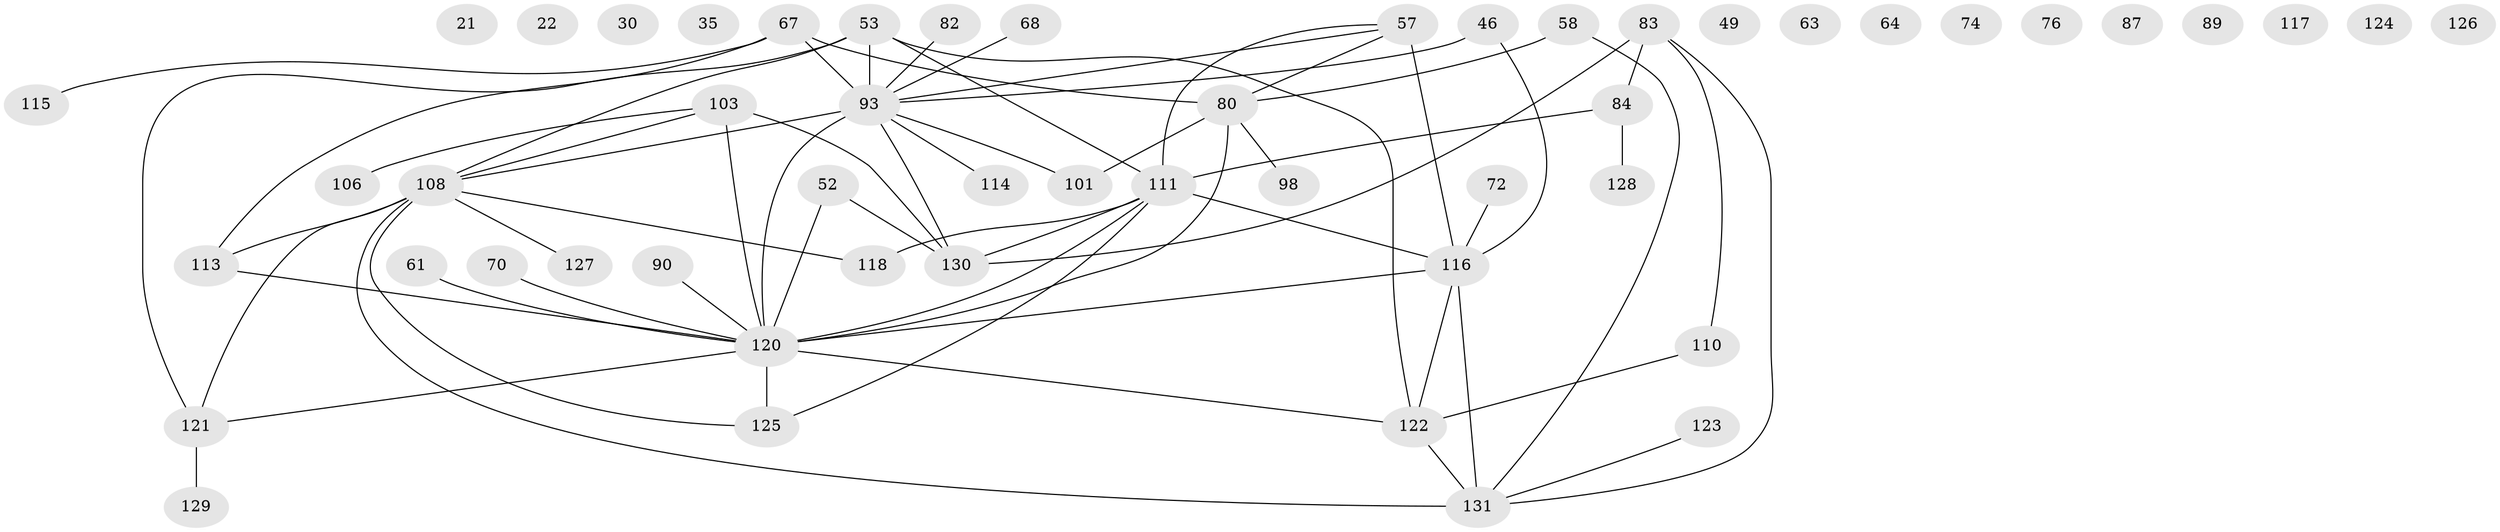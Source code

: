// original degree distribution, {4: 0.0916030534351145, 3: 0.20610687022900764, 2: 0.2900763358778626, 5: 0.09923664122137404, 1: 0.1984732824427481, 0: 0.07633587786259542, 6: 0.015267175572519083, 8: 0.007633587786259542, 7: 0.015267175572519083}
// Generated by graph-tools (version 1.1) at 2025/42/03/04/25 21:42:34]
// undirected, 52 vertices, 65 edges
graph export_dot {
graph [start="1"]
  node [color=gray90,style=filled];
  21;
  22;
  30;
  35;
  46;
  49;
  52;
  53;
  57 [super="+38+40"];
  58;
  61;
  63;
  64;
  67;
  68 [super="+33+66"];
  70;
  72 [super="+41"];
  74;
  76 [super="+19"];
  80 [super="+44"];
  82;
  83;
  84 [super="+28"];
  87 [super="+27"];
  89;
  90 [super="+71"];
  93 [super="+73"];
  98;
  101;
  103 [super="+88+75"];
  106;
  108 [super="+48+94+81+79"];
  110 [super="+95"];
  111 [super="+86+26+97"];
  113 [super="+50"];
  114 [super="+9"];
  115;
  116 [super="+92+77+100"];
  117 [super="+69"];
  118 [super="+85"];
  120 [super="+112+10+105+78"];
  121 [super="+102"];
  122 [super="+42+43+7"];
  123;
  124;
  125 [super="+23+107"];
  126 [super="+99"];
  127;
  128;
  129 [super="+96"];
  130 [super="+20+37+47"];
  131 [super="+109+119+104"];
  46 -- 93;
  46 -- 116;
  52 -- 120;
  52 -- 130;
  53 -- 93 [weight=2];
  53 -- 121 [weight=2];
  53 -- 122 [weight=2];
  53 -- 108;
  53 -- 111;
  57 -- 80;
  57 -- 93;
  57 -- 111;
  57 -- 116 [weight=4];
  58 -- 80;
  58 -- 131;
  61 -- 120;
  67 -- 80 [weight=2];
  67 -- 93;
  67 -- 115;
  67 -- 113;
  68 -- 93;
  70 -- 120;
  72 -- 116;
  80 -- 98;
  80 -- 101;
  80 -- 120;
  82 -- 93;
  83 -- 84 [weight=2];
  83 -- 130 [weight=2];
  83 -- 131 [weight=2];
  83 -- 110;
  84 -- 128;
  84 -- 111 [weight=2];
  90 -- 120;
  93 -- 130;
  93 -- 101;
  93 -- 114;
  93 -- 108;
  93 -- 120 [weight=4];
  103 -- 130 [weight=2];
  103 -- 106;
  103 -- 108;
  103 -- 120;
  108 -- 125 [weight=2];
  108 -- 131 [weight=2];
  108 -- 113;
  108 -- 127;
  108 -- 121;
  108 -- 118;
  110 -- 122;
  111 -- 130;
  111 -- 118;
  111 -- 125 [weight=2];
  111 -- 120;
  111 -- 116;
  113 -- 120;
  116 -- 131 [weight=2];
  116 -- 120;
  116 -- 122;
  120 -- 125;
  120 -- 121;
  120 -- 122;
  121 -- 129;
  122 -- 131 [weight=3];
  123 -- 131;
}
